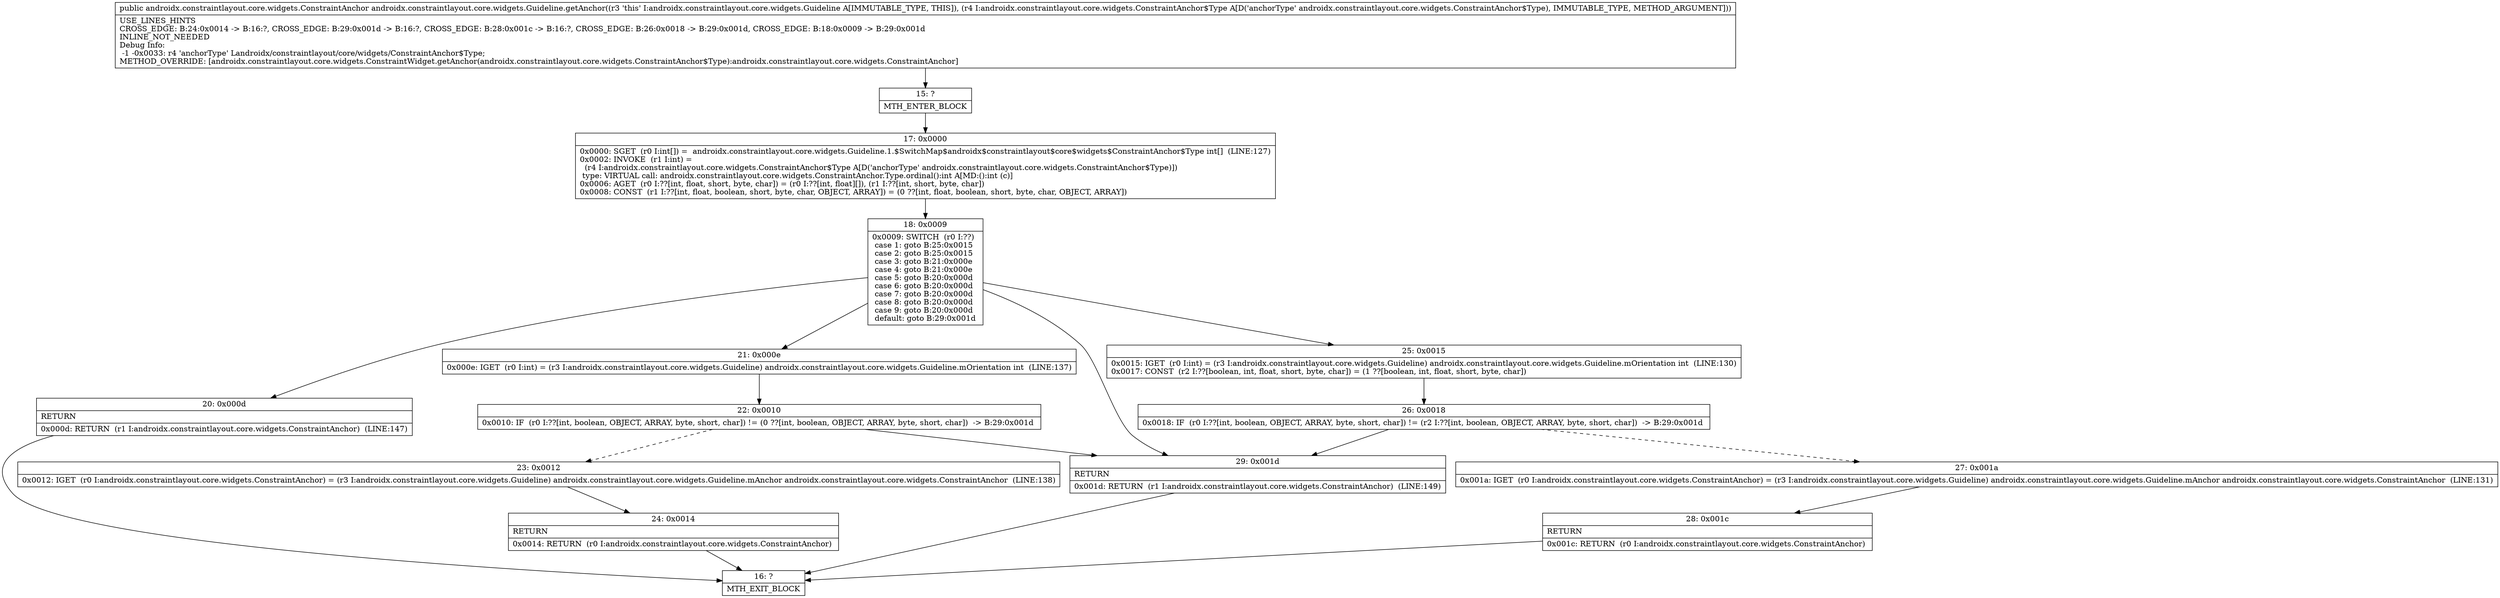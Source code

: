 digraph "CFG forandroidx.constraintlayout.core.widgets.Guideline.getAnchor(Landroidx\/constraintlayout\/core\/widgets\/ConstraintAnchor$Type;)Landroidx\/constraintlayout\/core\/widgets\/ConstraintAnchor;" {
Node_15 [shape=record,label="{15\:\ ?|MTH_ENTER_BLOCK\l}"];
Node_17 [shape=record,label="{17\:\ 0x0000|0x0000: SGET  (r0 I:int[]) =  androidx.constraintlayout.core.widgets.Guideline.1.$SwitchMap$androidx$constraintlayout$core$widgets$ConstraintAnchor$Type int[]  (LINE:127)\l0x0002: INVOKE  (r1 I:int) = \l  (r4 I:androidx.constraintlayout.core.widgets.ConstraintAnchor$Type A[D('anchorType' androidx.constraintlayout.core.widgets.ConstraintAnchor$Type)])\l type: VIRTUAL call: androidx.constraintlayout.core.widgets.ConstraintAnchor.Type.ordinal():int A[MD:():int (c)]\l0x0006: AGET  (r0 I:??[int, float, short, byte, char]) = (r0 I:??[int, float][]), (r1 I:??[int, short, byte, char]) \l0x0008: CONST  (r1 I:??[int, float, boolean, short, byte, char, OBJECT, ARRAY]) = (0 ??[int, float, boolean, short, byte, char, OBJECT, ARRAY]) \l}"];
Node_18 [shape=record,label="{18\:\ 0x0009|0x0009: SWITCH  (r0 I:??)\l case 1: goto B:25:0x0015\l case 2: goto B:25:0x0015\l case 3: goto B:21:0x000e\l case 4: goto B:21:0x000e\l case 5: goto B:20:0x000d\l case 6: goto B:20:0x000d\l case 7: goto B:20:0x000d\l case 8: goto B:20:0x000d\l case 9: goto B:20:0x000d\l default: goto B:29:0x001d \l}"];
Node_20 [shape=record,label="{20\:\ 0x000d|RETURN\l|0x000d: RETURN  (r1 I:androidx.constraintlayout.core.widgets.ConstraintAnchor)  (LINE:147)\l}"];
Node_16 [shape=record,label="{16\:\ ?|MTH_EXIT_BLOCK\l}"];
Node_21 [shape=record,label="{21\:\ 0x000e|0x000e: IGET  (r0 I:int) = (r3 I:androidx.constraintlayout.core.widgets.Guideline) androidx.constraintlayout.core.widgets.Guideline.mOrientation int  (LINE:137)\l}"];
Node_22 [shape=record,label="{22\:\ 0x0010|0x0010: IF  (r0 I:??[int, boolean, OBJECT, ARRAY, byte, short, char]) != (0 ??[int, boolean, OBJECT, ARRAY, byte, short, char])  \-\> B:29:0x001d \l}"];
Node_23 [shape=record,label="{23\:\ 0x0012|0x0012: IGET  (r0 I:androidx.constraintlayout.core.widgets.ConstraintAnchor) = (r3 I:androidx.constraintlayout.core.widgets.Guideline) androidx.constraintlayout.core.widgets.Guideline.mAnchor androidx.constraintlayout.core.widgets.ConstraintAnchor  (LINE:138)\l}"];
Node_24 [shape=record,label="{24\:\ 0x0014|RETURN\l|0x0014: RETURN  (r0 I:androidx.constraintlayout.core.widgets.ConstraintAnchor) \l}"];
Node_25 [shape=record,label="{25\:\ 0x0015|0x0015: IGET  (r0 I:int) = (r3 I:androidx.constraintlayout.core.widgets.Guideline) androidx.constraintlayout.core.widgets.Guideline.mOrientation int  (LINE:130)\l0x0017: CONST  (r2 I:??[boolean, int, float, short, byte, char]) = (1 ??[boolean, int, float, short, byte, char]) \l}"];
Node_26 [shape=record,label="{26\:\ 0x0018|0x0018: IF  (r0 I:??[int, boolean, OBJECT, ARRAY, byte, short, char]) != (r2 I:??[int, boolean, OBJECT, ARRAY, byte, short, char])  \-\> B:29:0x001d \l}"];
Node_27 [shape=record,label="{27\:\ 0x001a|0x001a: IGET  (r0 I:androidx.constraintlayout.core.widgets.ConstraintAnchor) = (r3 I:androidx.constraintlayout.core.widgets.Guideline) androidx.constraintlayout.core.widgets.Guideline.mAnchor androidx.constraintlayout.core.widgets.ConstraintAnchor  (LINE:131)\l}"];
Node_28 [shape=record,label="{28\:\ 0x001c|RETURN\l|0x001c: RETURN  (r0 I:androidx.constraintlayout.core.widgets.ConstraintAnchor) \l}"];
Node_29 [shape=record,label="{29\:\ 0x001d|RETURN\l|0x001d: RETURN  (r1 I:androidx.constraintlayout.core.widgets.ConstraintAnchor)  (LINE:149)\l}"];
MethodNode[shape=record,label="{public androidx.constraintlayout.core.widgets.ConstraintAnchor androidx.constraintlayout.core.widgets.Guideline.getAnchor((r3 'this' I:androidx.constraintlayout.core.widgets.Guideline A[IMMUTABLE_TYPE, THIS]), (r4 I:androidx.constraintlayout.core.widgets.ConstraintAnchor$Type A[D('anchorType' androidx.constraintlayout.core.widgets.ConstraintAnchor$Type), IMMUTABLE_TYPE, METHOD_ARGUMENT]))  | USE_LINES_HINTS\lCROSS_EDGE: B:24:0x0014 \-\> B:16:?, CROSS_EDGE: B:29:0x001d \-\> B:16:?, CROSS_EDGE: B:28:0x001c \-\> B:16:?, CROSS_EDGE: B:26:0x0018 \-\> B:29:0x001d, CROSS_EDGE: B:18:0x0009 \-\> B:29:0x001d\lINLINE_NOT_NEEDED\lDebug Info:\l  \-1 \-0x0033: r4 'anchorType' Landroidx\/constraintlayout\/core\/widgets\/ConstraintAnchor$Type;\lMETHOD_OVERRIDE: [androidx.constraintlayout.core.widgets.ConstraintWidget.getAnchor(androidx.constraintlayout.core.widgets.ConstraintAnchor$Type):androidx.constraintlayout.core.widgets.ConstraintAnchor]\l}"];
MethodNode -> Node_15;Node_15 -> Node_17;
Node_17 -> Node_18;
Node_18 -> Node_20;
Node_18 -> Node_21;
Node_18 -> Node_25;
Node_18 -> Node_29;
Node_20 -> Node_16;
Node_21 -> Node_22;
Node_22 -> Node_23[style=dashed];
Node_22 -> Node_29;
Node_23 -> Node_24;
Node_24 -> Node_16;
Node_25 -> Node_26;
Node_26 -> Node_27[style=dashed];
Node_26 -> Node_29;
Node_27 -> Node_28;
Node_28 -> Node_16;
Node_29 -> Node_16;
}

